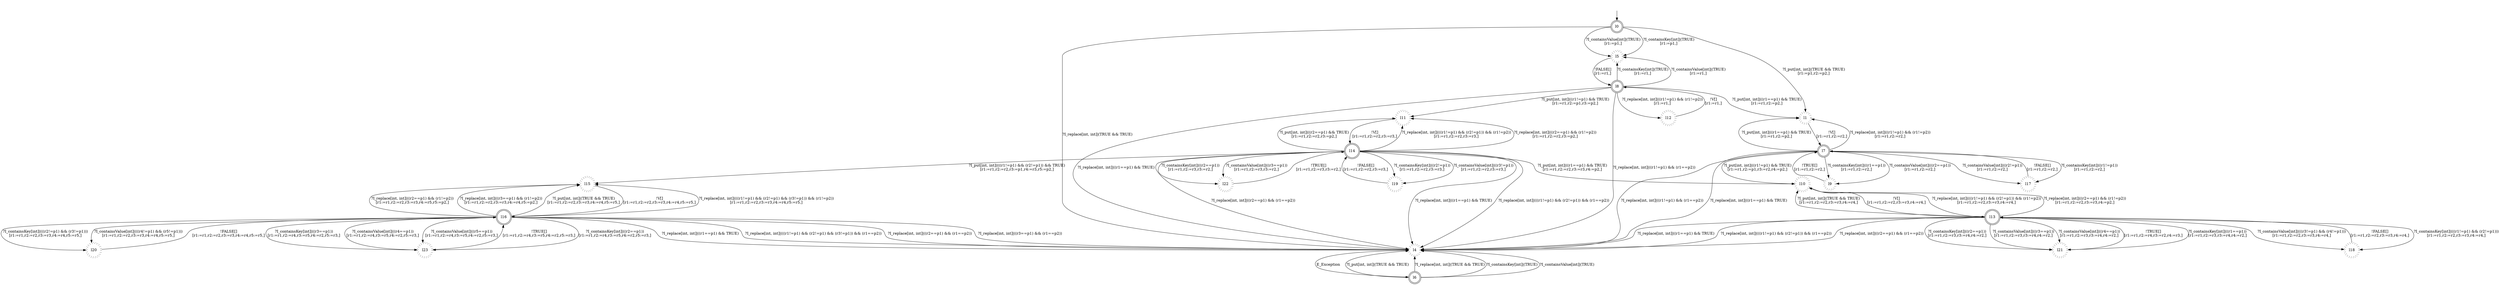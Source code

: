 digraph RA {
"" [shape=none,label=<>]
"l0" [shape=doublecircle ,style=solid]
"l1" [shape=doublecircle ,style=dotted]
"l4" [shape=doublecircle ,style=dotted]
"l5" [shape=doublecircle ,style=dotted]
"l6" [shape=doublecircle ,style=solid]
"l7" [shape=doublecircle ,style=solid]
"l8" [shape=doublecircle ,style=solid]
"l9" [shape=doublecircle ,style=dotted]
"l10" [shape=doublecircle ,style=dotted]
"l11" [shape=doublecircle ,style=dotted]
"l12" [shape=doublecircle ,style=dotted]
"l13" [shape=doublecircle ,style=solid]
"l14" [shape=doublecircle ,style=solid]
"l15" [shape=doublecircle ,style=dotted]
"l16" [shape=doublecircle ,style=solid]
"l17" [shape=doublecircle ,style=dotted]
"l18" [shape=doublecircle ,style=dotted]
"l19" [shape=doublecircle ,style=dotted]
"l20" [shape=doublecircle ,style=dotted]
"l21" [shape=doublecircle ,style=dotted]
"l22" [shape=doublecircle ,style=dotted]
"l23" [shape=doublecircle ,style=dotted]
"" -> "l0"
"l0" -> "l1" [label=<?I_put[int, int]|(TRUE &amp;&amp; TRUE)<BR />[r1:=p1,r2:=p2,]>]
"l0" -> "l4" [label=<?I_replace[int, int]|(TRUE &amp;&amp; TRUE)>]
"l0" -> "l5" [label=<?I_containsKey[int]|(TRUE)<BR />[r1:=p1,]>]
"l0" -> "l5" [label=<?I_containsValue[int]|(TRUE)<BR />[r1:=p1,]>]
"l1" -> "l7" [label=<!V[]<BR />[r1:=r1,r2:=r2,]>]
"l4" -> "l6" [label=<E_Exception>]
"l5" -> "l8" [label=<!FALSE[]<BR />[r1:=r1,]>]
"l6" -> "l4" [label=<?I_put[int, int]|(TRUE &amp;&amp; TRUE)>]
"l6" -> "l4" [label=<?I_replace[int, int]|(TRUE &amp;&amp; TRUE)>]
"l6" -> "l4" [label=<?I_containsKey[int]|(TRUE)>]
"l6" -> "l4" [label=<?I_containsValue[int]|(TRUE)>]
"l7" -> "l1" [label=<?I_replace[int, int]|((r1!=p1) &amp;&amp; (r1!=p2))<BR />[r1:=r1,r2:=r2,]>]
"l7" -> "l4" [label=<?I_replace[int, int]|((r1==p1) &amp;&amp; TRUE)>]
"l7" -> "l4" [label=<?I_replace[int, int]|((r1!=p1) &amp;&amp; (r1==p2))>]
"l7" -> "l1" [label=<?I_put[int, int]|((r1==p1) &amp;&amp; TRUE)<BR />[r1:=r1,r2:=p2,]>]
"l7" -> "l10" [label=<?I_put[int, int]|((r1!=p1) &amp;&amp; TRUE)<BR />[r1:=r1,r2:=p1,r3:=r2,r4:=p2,]>]
"l7" -> "l9" [label=<?I_containsKey[int]|((r1==p1))<BR />[r1:=r1,r2:=r2,]>]
"l7" -> "l17" [label=<?I_containsKey[int]|((r1!=p1))<BR />[r1:=r1,r2:=r2,]>]
"l7" -> "l9" [label=<?I_containsValue[int]|((r2==p1))<BR />[r1:=r1,r2:=r2,]>]
"l7" -> "l17" [label=<?I_containsValue[int]|((r2!=p1))<BR />[r1:=r1,r2:=r2,]>]
"l8" -> "l1" [label=<?I_put[int, int]|((r1==p1) &amp;&amp; TRUE)<BR />[r1:=r1,r2:=p2,]>]
"l8" -> "l11" [label=<?I_put[int, int]|((r1!=p1) &amp;&amp; TRUE)<BR />[r1:=r1,r2:=p1,r3:=p2,]>]
"l8" -> "l4" [label=<?I_replace[int, int]|((r1==p1) &amp;&amp; TRUE)>]
"l8" -> "l4" [label=<?I_replace[int, int]|((r1!=p1) &amp;&amp; (r1==p2))>]
"l8" -> "l12" [label=<?I_replace[int, int]|((r1!=p1) &amp;&amp; (r1!=p2))<BR />[r1:=r1,]>]
"l8" -> "l5" [label=<?I_containsKey[int]|(TRUE)<BR />[r1:=r1,]>]
"l8" -> "l5" [label=<?I_containsValue[int]|(TRUE)<BR />[r1:=r1,]>]
"l9" -> "l7" [label=<!TRUE[]<BR />[r1:=r1,r2:=r2,]>]
"l10" -> "l13" [label=<!V[]<BR />[r1:=r1,r2:=r2,r3:=r3,r4:=r4,]>]
"l11" -> "l14" [label=<!V[]<BR />[r1:=r1,r2:=r2,r3:=r3,]>]
"l12" -> "l8" [label=<!V[]<BR />[r1:=r1,]>]
"l13" -> "l4" [label=<?I_replace[int, int]|((r1==p1) &amp;&amp; TRUE)>]
"l13" -> "l4" [label=<?I_replace[int, int]|(((r1!=p1) &amp;&amp; (r2!=p1)) &amp;&amp; (r1==p2))>]
"l13" -> "l4" [label=<?I_replace[int, int]|((r2==p1) &amp;&amp; (r1==p2))>]
"l13" -> "l10" [label=<?I_replace[int, int]|(((r1!=p1) &amp;&amp; (r2!=p1)) &amp;&amp; (r1!=p2))<BR />[r1:=r1,r2:=r2,r3:=r3,r4:=r4,]>]
"l13" -> "l10" [label=<?I_replace[int, int]|((r2==p1) &amp;&amp; (r1!=p2))<BR />[r1:=r1,r2:=r2,r3:=r3,r4:=p2,]>]
"l13" -> "l10" [label=<?I_put[int, int]|(TRUE &amp;&amp; TRUE)<BR />[r1:=r1,r2:=r2,r3:=r3,r4:=r4,]>]
"l13" -> "l18" [label=<?I_containsKey[int]|(((r1!=p1) &amp;&amp; (r2!=p1)))<BR />[r1:=r1,r2:=r2,r3:=r3,r4:=r4,]>]
"l13" -> "l21" [label=<?I_containsKey[int]|((r1==p1))<BR />[r1:=r1,r2:=r3,r3:=r4,r4:=r2,]>]
"l13" -> "l21" [label=<?I_containsKey[int]|((r2==p1))<BR />[r1:=r1,r2:=r3,r3:=r4,r4:=r2,]>]
"l13" -> "l18" [label=<?I_containsValue[int]|(((r3!=p1) &amp;&amp; (r4!=p1)))<BR />[r1:=r1,r2:=r2,r3:=r3,r4:=r4,]>]
"l13" -> "l21" [label=<?I_containsValue[int]|((r3==p1))<BR />[r1:=r1,r2:=r3,r3:=r4,r4:=r2,]>]
"l13" -> "l21" [label=<?I_containsValue[int]|((r4==p1))<BR />[r1:=r1,r2:=r3,r3:=r4,r4:=r2,]>]
"l14" -> "l4" [label=<?I_replace[int, int]|((r1==p1) &amp;&amp; TRUE)>]
"l14" -> "l4" [label=<?I_replace[int, int]|(((r1!=p1) &amp;&amp; (r2!=p1)) &amp;&amp; (r1==p2))>]
"l14" -> "l4" [label=<?I_replace[int, int]|((r2==p1) &amp;&amp; (r1==p2))>]
"l14" -> "l11" [label=<?I_replace[int, int]|(((r1!=p1) &amp;&amp; (r2!=p1)) &amp;&amp; (r1!=p2))<BR />[r1:=r1,r2:=r2,r3:=r3,]>]
"l14" -> "l11" [label=<?I_replace[int, int]|((r2==p1) &amp;&amp; (r1!=p2))<BR />[r1:=r1,r2:=r2,r3:=p2,]>]
"l14" -> "l10" [label=<?I_put[int, int]|((r1==p1) &amp;&amp; TRUE)<BR />[r1:=r1,r2:=r2,r3:=r3,r4:=p2,]>]
"l14" -> "l11" [label=<?I_put[int, int]|((r2==p1) &amp;&amp; TRUE)<BR />[r1:=r1,r2:=r2,r3:=p2,]>]
"l14" -> "l15" [label=<?I_put[int, int]|(((r1!=p1) &amp;&amp; (r2!=p1)) &amp;&amp; TRUE)<BR />[r1:=r1,r2:=r2,r3:=p1,r4:=r3,r5:=p2,]>]
"l14" -> "l19" [label=<?I_containsKey[int]|((r2!=p1))<BR />[r1:=r1,r2:=r2,r3:=r3,]>]
"l14" -> "l22" [label=<?I_containsKey[int]|((r2==p1))<BR />[r1:=r1,r2:=r3,r3:=r2,]>]
"l14" -> "l19" [label=<?I_containsValue[int]|((r3!=p1))<BR />[r1:=r1,r2:=r2,r3:=r3,]>]
"l14" -> "l22" [label=<?I_containsValue[int]|((r3==p1))<BR />[r1:=r1,r2:=r3,r3:=r2,]>]
"l15" -> "l16" [label=<!V[]<BR />[r1:=r1,r2:=r2,r3:=r3,r4:=r4,r5:=r5,]>]
"l16" -> "l4" [label=<?I_replace[int, int]|((r1==p1) &amp;&amp; TRUE)>]
"l16" -> "l4" [label=<?I_replace[int, int]|(((r1!=p1) &amp;&amp; (r2!=p1) &amp;&amp; (r3!=p1)) &amp;&amp; (r1==p2))>]
"l16" -> "l4" [label=<?I_replace[int, int]|((r2==p1) &amp;&amp; (r1==p2))>]
"l16" -> "l4" [label=<?I_replace[int, int]|((r3==p1) &amp;&amp; (r1==p2))>]
"l16" -> "l15" [label=<?I_replace[int, int]|(((r1!=p1) &amp;&amp; (r2!=p1) &amp;&amp; (r3!=p1)) &amp;&amp; (r1!=p2))<BR />[r1:=r1,r2:=r2,r3:=r3,r4:=r4,r5:=r5,]>]
"l16" -> "l15" [label=<?I_replace[int, int]|((r2==p1) &amp;&amp; (r1!=p2))<BR />[r1:=r1,r2:=r2,r3:=r3,r4:=r5,r5:=p2,]>]
"l16" -> "l15" [label=<?I_replace[int, int]|((r3==p1) &amp;&amp; (r1!=p2))<BR />[r1:=r1,r2:=r2,r3:=r3,r4:=r4,r5:=p2,]>]
"l16" -> "l15" [label=<?I_put[int, int]|(TRUE &amp;&amp; TRUE)<BR />[r1:=r1,r2:=r2,r3:=r3,r4:=r4,r5:=r5,]>]
"l16" -> "l20" [label=<?I_containsKey[int]|(((r2!=p1) &amp;&amp; (r3!=p1)))<BR />[r1:=r1,r2:=r2,r3:=r3,r4:=r4,r5:=r5,]>]
"l16" -> "l23" [label=<?I_containsKey[int]|((r2==p1))<BR />[r1:=r1,r2:=r4,r3:=r5,r4:=r2,r5:=r3,]>]
"l16" -> "l23" [label=<?I_containsKey[int]|((r3==p1))<BR />[r1:=r1,r2:=r4,r3:=r5,r4:=r2,r5:=r3,]>]
"l16" -> "l20" [label=<?I_containsValue[int]|(((r4!=p1) &amp;&amp; (r5!=p1)))<BR />[r1:=r1,r2:=r2,r3:=r3,r4:=r4,r5:=r5,]>]
"l16" -> "l23" [label=<?I_containsValue[int]|((r4==p1))<BR />[r1:=r1,r2:=r4,r3:=r5,r4:=r2,r5:=r3,]>]
"l16" -> "l23" [label=<?I_containsValue[int]|((r5==p1))<BR />[r1:=r1,r2:=r4,r3:=r5,r4:=r2,r5:=r3,]>]
"l17" -> "l7" [label=<!FALSE[]<BR />[r1:=r1,r2:=r2,]>]
"l18" -> "l13" [label=<!FALSE[]<BR />[r1:=r1,r2:=r2,r3:=r3,r4:=r4,]>]
"l19" -> "l14" [label=<!FALSE[]<BR />[r1:=r1,r2:=r2,r3:=r3,]>]
"l20" -> "l16" [label=<!FALSE[]<BR />[r1:=r1,r2:=r2,r3:=r3,r4:=r4,r5:=r5,]>]
"l21" -> "l13" [label=<!TRUE[]<BR />[r1:=r1,r2:=r4,r3:=r2,r4:=r3,]>]
"l22" -> "l14" [label=<!TRUE[]<BR />[r1:=r1,r2:=r3,r3:=r2,]>]
"l23" -> "l16" [label=<!TRUE[]<BR />[r1:=r1,r2:=r4,r3:=r5,r4:=r2,r5:=r3,]>]
}
